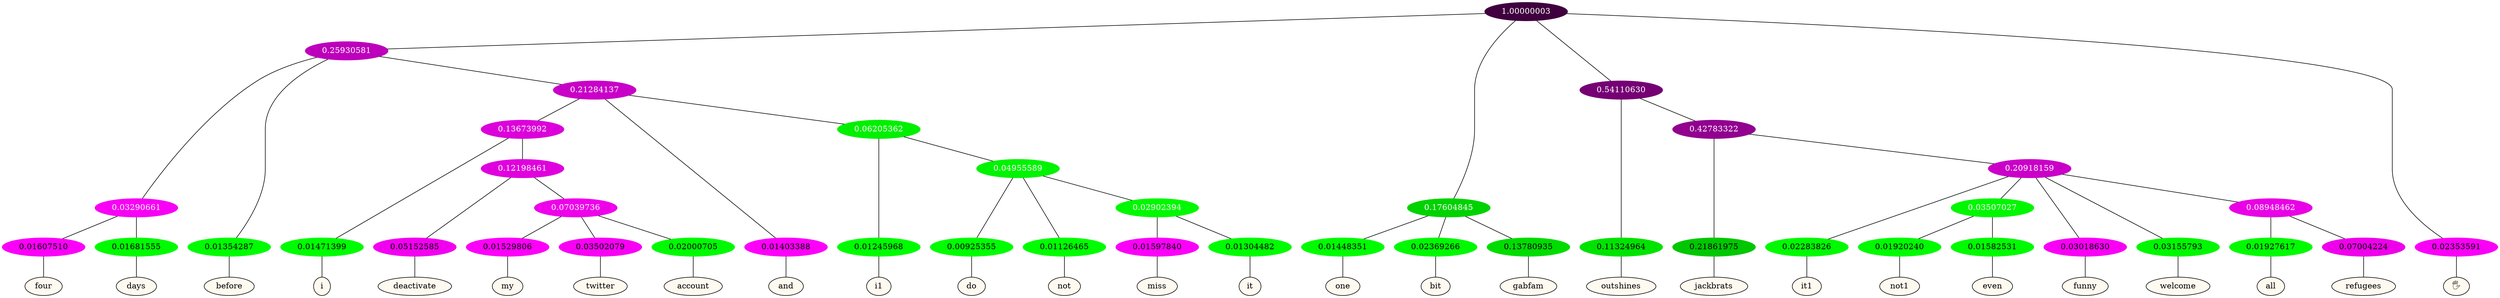 graph {
	node [format=png height=0.15 nodesep=0.001 ordering=out overlap=prism overlap_scaling=0.01 ranksep=0.001 ratio=0.2 style=filled width=0.15]
	{
		rank=same
		a_w_13 [label=four color=black fillcolor=floralwhite style="filled,solid"]
		a_w_14 [label=days color=black fillcolor=floralwhite style="filled,solid"]
		a_w_6 [label=before color=black fillcolor=floralwhite style="filled,solid"]
		a_w_20 [label=i color=black fillcolor=floralwhite style="filled,solid"]
		a_w_29 [label=deactivate color=black fillcolor=floralwhite style="filled,solid"]
		a_w_38 [label=my color=black fillcolor=floralwhite style="filled,solid"]
		a_w_39 [label=twitter color=black fillcolor=floralwhite style="filled,solid"]
		a_w_40 [label=account color=black fillcolor=floralwhite style="filled,solid"]
		a_w_16 [label=and color=black fillcolor=floralwhite style="filled,solid"]
		a_w_22 [label=i1 color=black fillcolor=floralwhite style="filled,solid"]
		a_w_31 [label=do color=black fillcolor=floralwhite style="filled,solid"]
		a_w_32 [label=not color=black fillcolor=floralwhite style="filled,solid"]
		a_w_41 [label=miss color=black fillcolor=floralwhite style="filled,solid"]
		a_w_42 [label=it color=black fillcolor=floralwhite style="filled,solid"]
		a_w_8 [label=one color=black fillcolor=floralwhite style="filled,solid"]
		a_w_9 [label=bit color=black fillcolor=floralwhite style="filled,solid"]
		a_w_10 [label=gabfam color=black fillcolor=floralwhite style="filled,solid"]
		a_w_11 [label=outshines color=black fillcolor=floralwhite style="filled,solid"]
		a_w_18 [label=jackbrats color=black fillcolor=floralwhite style="filled,solid"]
		a_w_24 [label=it1 color=black fillcolor=floralwhite style="filled,solid"]
		a_w_34 [label=not1 color=black fillcolor=floralwhite style="filled,solid"]
		a_w_35 [label=even color=black fillcolor=floralwhite style="filled,solid"]
		a_w_26 [label=funny color=black fillcolor=floralwhite style="filled,solid"]
		a_w_27 [label=welcome color=black fillcolor=floralwhite style="filled,solid"]
		a_w_36 [label=all color=black fillcolor=floralwhite style="filled,solid"]
		a_w_37 [label=refugees color=black fillcolor=floralwhite style="filled,solid"]
		a_w_4 [label="🖐" color=black fillcolor=floralwhite style="filled,solid"]
	}
	a_n_13 -- a_w_13
	a_n_14 -- a_w_14
	a_n_6 -- a_w_6
	a_n_20 -- a_w_20
	a_n_29 -- a_w_29
	a_n_38 -- a_w_38
	a_n_39 -- a_w_39
	a_n_40 -- a_w_40
	a_n_16 -- a_w_16
	a_n_22 -- a_w_22
	a_n_31 -- a_w_31
	a_n_32 -- a_w_32
	a_n_41 -- a_w_41
	a_n_42 -- a_w_42
	a_n_8 -- a_w_8
	a_n_9 -- a_w_9
	a_n_10 -- a_w_10
	a_n_11 -- a_w_11
	a_n_18 -- a_w_18
	a_n_24 -- a_w_24
	a_n_34 -- a_w_34
	a_n_35 -- a_w_35
	a_n_26 -- a_w_26
	a_n_27 -- a_w_27
	a_n_36 -- a_w_36
	a_n_37 -- a_w_37
	a_n_4 -- a_w_4
	{
		rank=same
		a_n_13 [label=0.01607510 color="0.835 1.000 0.984" fontcolor=black]
		a_n_14 [label=0.01681555 color="0.334 1.000 0.983" fontcolor=black]
		a_n_6 [label=0.01354287 color="0.334 1.000 0.986" fontcolor=black]
		a_n_20 [label=0.01471399 color="0.334 1.000 0.985" fontcolor=black]
		a_n_29 [label=0.05152585 color="0.835 1.000 0.948" fontcolor=black]
		a_n_38 [label=0.01529806 color="0.835 1.000 0.985" fontcolor=black]
		a_n_39 [label=0.03502079 color="0.835 1.000 0.965" fontcolor=black]
		a_n_40 [label=0.02000705 color="0.334 1.000 0.980" fontcolor=black]
		a_n_16 [label=0.01403388 color="0.835 1.000 0.986" fontcolor=black]
		a_n_22 [label=0.01245968 color="0.334 1.000 0.988" fontcolor=black]
		a_n_31 [label=0.00925355 color="0.334 1.000 0.991" fontcolor=black]
		a_n_32 [label=0.01126465 color="0.334 1.000 0.989" fontcolor=black]
		a_n_41 [label=0.01597840 color="0.835 1.000 0.984" fontcolor=black]
		a_n_42 [label=0.01304482 color="0.334 1.000 0.987" fontcolor=black]
		a_n_8 [label=0.01448351 color="0.334 1.000 0.986" fontcolor=black]
		a_n_9 [label=0.02369266 color="0.334 1.000 0.976" fontcolor=black]
		a_n_10 [label=0.13780935 color="0.334 1.000 0.862" fontcolor=black]
		a_n_11 [label=0.11324964 color="0.334 1.000 0.887" fontcolor=black]
		a_n_18 [label=0.21861975 color="0.334 1.000 0.781" fontcolor=black]
		a_n_24 [label=0.02283826 color="0.334 1.000 0.977" fontcolor=black]
		a_n_34 [label=0.01920240 color="0.334 1.000 0.981" fontcolor=black]
		a_n_35 [label=0.01582531 color="0.334 1.000 0.984" fontcolor=black]
		a_n_26 [label=0.03018630 color="0.835 1.000 0.970" fontcolor=black]
		a_n_27 [label=0.03155793 color="0.334 1.000 0.968" fontcolor=black]
		a_n_36 [label=0.01927617 color="0.334 1.000 0.981" fontcolor=black]
		a_n_37 [label=0.07004224 color="0.835 1.000 0.930" fontcolor=black]
		a_n_4 [label=0.02353591 color="0.835 1.000 0.976" fontcolor=black]
	}
	a_n_0 [label=1.00000003 color="0.835 1.000 0.250" fontcolor=grey99]
	a_n_1 [label=0.25930581 color="0.835 1.000 0.741" fontcolor=grey99]
	a_n_0 -- a_n_1
	a_n_2 [label=0.17604845 color="0.334 1.000 0.824" fontcolor=grey99]
	a_n_0 -- a_n_2
	a_n_3 [label=0.54110630 color="0.835 1.000 0.459" fontcolor=grey99]
	a_n_0 -- a_n_3
	a_n_0 -- a_n_4
	a_n_5 [label=0.03290661 color="0.835 1.000 0.967" fontcolor=grey99]
	a_n_1 -- a_n_5
	a_n_1 -- a_n_6
	a_n_7 [label=0.21284137 color="0.835 1.000 0.787" fontcolor=grey99]
	a_n_1 -- a_n_7
	a_n_2 -- a_n_8
	a_n_2 -- a_n_9
	a_n_2 -- a_n_10
	a_n_3 -- a_n_11
	a_n_12 [label=0.42783322 color="0.835 1.000 0.572" fontcolor=grey99]
	a_n_3 -- a_n_12
	a_n_5 -- a_n_13
	a_n_5 -- a_n_14
	a_n_15 [label=0.13673992 color="0.835 1.000 0.863" fontcolor=grey99]
	a_n_7 -- a_n_15
	a_n_7 -- a_n_16
	a_n_17 [label=0.06205362 color="0.334 1.000 0.938" fontcolor=grey99]
	a_n_7 -- a_n_17
	a_n_12 -- a_n_18
	a_n_19 [label=0.20918159 color="0.835 1.000 0.791" fontcolor=grey99]
	a_n_12 -- a_n_19
	a_n_15 -- a_n_20
	a_n_21 [label=0.12198461 color="0.835 1.000 0.878" fontcolor=grey99]
	a_n_15 -- a_n_21
	a_n_17 -- a_n_22
	a_n_23 [label=0.04955589 color="0.334 1.000 0.950" fontcolor=grey99]
	a_n_17 -- a_n_23
	a_n_19 -- a_n_24
	a_n_25 [label=0.03507027 color="0.334 1.000 0.965" fontcolor=grey99]
	a_n_19 -- a_n_25
	a_n_19 -- a_n_26
	a_n_19 -- a_n_27
	a_n_28 [label=0.08948462 color="0.835 1.000 0.911" fontcolor=grey99]
	a_n_19 -- a_n_28
	a_n_21 -- a_n_29
	a_n_30 [label=0.07039736 color="0.835 1.000 0.930" fontcolor=grey99]
	a_n_21 -- a_n_30
	a_n_23 -- a_n_31
	a_n_23 -- a_n_32
	a_n_33 [label=0.02902394 color="0.334 1.000 0.971" fontcolor=grey99]
	a_n_23 -- a_n_33
	a_n_25 -- a_n_34
	a_n_25 -- a_n_35
	a_n_28 -- a_n_36
	a_n_28 -- a_n_37
	a_n_30 -- a_n_38
	a_n_30 -- a_n_39
	a_n_30 -- a_n_40
	a_n_33 -- a_n_41
	a_n_33 -- a_n_42
}
